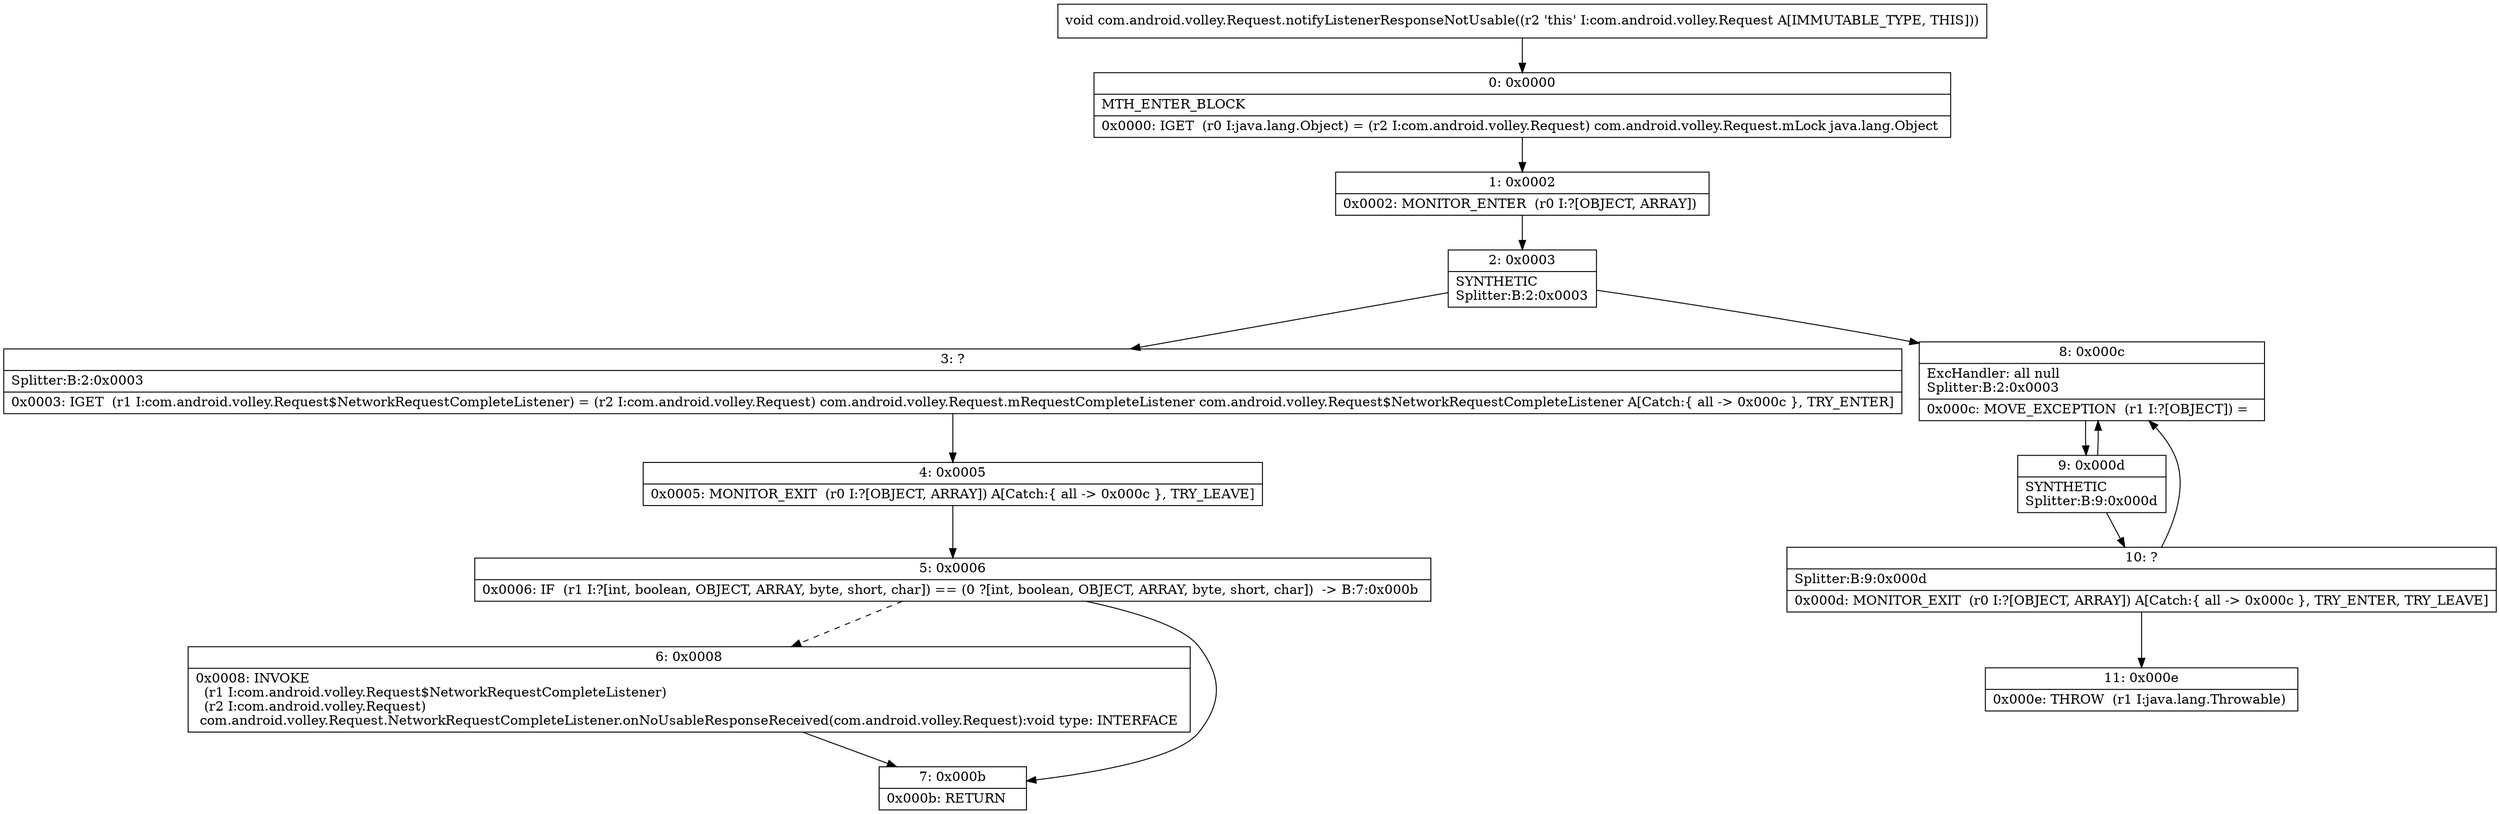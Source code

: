 digraph "CFG forcom.android.volley.Request.notifyListenerResponseNotUsable()V" {
Node_0 [shape=record,label="{0\:\ 0x0000|MTH_ENTER_BLOCK\l|0x0000: IGET  (r0 I:java.lang.Object) = (r2 I:com.android.volley.Request) com.android.volley.Request.mLock java.lang.Object \l}"];
Node_1 [shape=record,label="{1\:\ 0x0002|0x0002: MONITOR_ENTER  (r0 I:?[OBJECT, ARRAY]) \l}"];
Node_2 [shape=record,label="{2\:\ 0x0003|SYNTHETIC\lSplitter:B:2:0x0003\l}"];
Node_3 [shape=record,label="{3\:\ ?|Splitter:B:2:0x0003\l|0x0003: IGET  (r1 I:com.android.volley.Request$NetworkRequestCompleteListener) = (r2 I:com.android.volley.Request) com.android.volley.Request.mRequestCompleteListener com.android.volley.Request$NetworkRequestCompleteListener A[Catch:\{ all \-\> 0x000c \}, TRY_ENTER]\l}"];
Node_4 [shape=record,label="{4\:\ 0x0005|0x0005: MONITOR_EXIT  (r0 I:?[OBJECT, ARRAY]) A[Catch:\{ all \-\> 0x000c \}, TRY_LEAVE]\l}"];
Node_5 [shape=record,label="{5\:\ 0x0006|0x0006: IF  (r1 I:?[int, boolean, OBJECT, ARRAY, byte, short, char]) == (0 ?[int, boolean, OBJECT, ARRAY, byte, short, char])  \-\> B:7:0x000b \l}"];
Node_6 [shape=record,label="{6\:\ 0x0008|0x0008: INVOKE  \l  (r1 I:com.android.volley.Request$NetworkRequestCompleteListener)\l  (r2 I:com.android.volley.Request)\l com.android.volley.Request.NetworkRequestCompleteListener.onNoUsableResponseReceived(com.android.volley.Request):void type: INTERFACE \l}"];
Node_7 [shape=record,label="{7\:\ 0x000b|0x000b: RETURN   \l}"];
Node_8 [shape=record,label="{8\:\ 0x000c|ExcHandler: all null\lSplitter:B:2:0x0003\l|0x000c: MOVE_EXCEPTION  (r1 I:?[OBJECT]) =  \l}"];
Node_9 [shape=record,label="{9\:\ 0x000d|SYNTHETIC\lSplitter:B:9:0x000d\l}"];
Node_10 [shape=record,label="{10\:\ ?|Splitter:B:9:0x000d\l|0x000d: MONITOR_EXIT  (r0 I:?[OBJECT, ARRAY]) A[Catch:\{ all \-\> 0x000c \}, TRY_ENTER, TRY_LEAVE]\l}"];
Node_11 [shape=record,label="{11\:\ 0x000e|0x000e: THROW  (r1 I:java.lang.Throwable) \l}"];
MethodNode[shape=record,label="{void com.android.volley.Request.notifyListenerResponseNotUsable((r2 'this' I:com.android.volley.Request A[IMMUTABLE_TYPE, THIS])) }"];
MethodNode -> Node_0;
Node_0 -> Node_1;
Node_1 -> Node_2;
Node_2 -> Node_3;
Node_2 -> Node_8;
Node_3 -> Node_4;
Node_4 -> Node_5;
Node_5 -> Node_6[style=dashed];
Node_5 -> Node_7;
Node_6 -> Node_7;
Node_8 -> Node_9;
Node_9 -> Node_10;
Node_9 -> Node_8;
Node_10 -> Node_11;
Node_10 -> Node_8;
}

